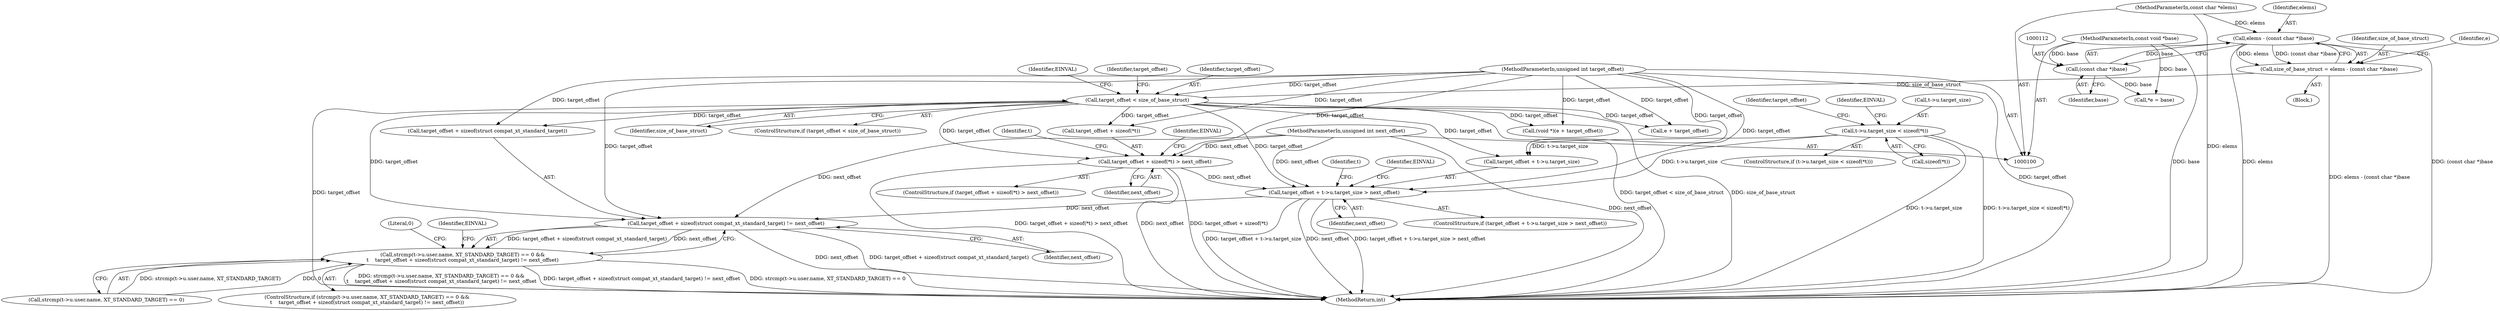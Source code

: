 digraph "0_linux_ce683e5f9d045e5d67d1312a42b359cb2ab2a13c_6@API" {
"1000183" [label="(Call,target_offset + sizeof(struct compat_xt_standard_target) != next_offset)"];
"1000103" [label="(MethodParameterIn,unsigned int target_offset)"];
"1000120" [label="(Call,target_offset < size_of_base_struct)"];
"1000107" [label="(Call,size_of_base_struct = elems - (const char *)base)"];
"1000109" [label="(Call,elems - (const char *)base)"];
"1000102" [label="(MethodParameterIn,const char *elems)"];
"1000111" [label="(Call,(const char *)base)"];
"1000101" [label="(MethodParameterIn,const void *base)"];
"1000158" [label="(Call,target_offset + t->u.target_size > next_offset)"];
"1000145" [label="(Call,t->u.target_size < sizeof(*t))"];
"1000127" [label="(Call,target_offset + sizeof(*t) > next_offset)"];
"1000104" [label="(MethodParameterIn,unsigned int next_offset)"];
"1000171" [label="(Call,strcmp(t->u.user.name, XT_STANDARD_TARGET) == 0 &&\n\t    target_offset + sizeof(struct compat_xt_standard_target) != next_offset)"];
"1000191" [label="(Identifier,EINVAL)"];
"1000177" [label="(Identifier,t)"];
"1000146" [label="(Call,t->u.target_size)"];
"1000139" [label="(Call,(void *)(e + target_offset))"];
"1000122" [label="(Identifier,size_of_base_struct)"];
"1000183" [label="(Call,target_offset + sizeof(struct compat_xt_standard_target) != next_offset)"];
"1000169" [label="(Identifier,EINVAL)"];
"1000113" [label="(Identifier,base)"];
"1000116" [label="(Call,*e = base)"];
"1000170" [label="(ControlStructure,if (strcmp(t->u.user.name, XT_STANDARD_TARGET) == 0 &&\n\t    target_offset + sizeof(struct compat_xt_standard_target) != next_offset))"];
"1000194" [label="(MethodReturn,int)"];
"1000126" [label="(ControlStructure,if (target_offset + sizeof(*t) > next_offset))"];
"1000101" [label="(MethodParameterIn,const void *base)"];
"1000166" [label="(Identifier,next_offset)"];
"1000111" [label="(Call,(const char *)base)"];
"1000144" [label="(ControlStructure,if (t->u.target_size < sizeof(*t)))"];
"1000125" [label="(Identifier,EINVAL)"];
"1000160" [label="(Identifier,target_offset)"];
"1000128" [label="(Call,target_offset + sizeof(*t))"];
"1000107" [label="(Call,size_of_base_struct = elems - (const char *)base)"];
"1000108" [label="(Identifier,size_of_base_struct)"];
"1000158" [label="(Call,target_offset + t->u.target_size > next_offset)"];
"1000133" [label="(Identifier,next_offset)"];
"1000103" [label="(MethodParameterIn,unsigned int target_offset)"];
"1000151" [label="(Call,sizeof(*t))"];
"1000109" [label="(Call,elems - (const char *)base)"];
"1000110" [label="(Identifier,elems)"];
"1000193" [label="(Literal,0)"];
"1000171" [label="(Call,strcmp(t->u.user.name, XT_STANDARD_TARGET) == 0 &&\n\t    target_offset + sizeof(struct compat_xt_standard_target) != next_offset)"];
"1000136" [label="(Identifier,EINVAL)"];
"1000138" [label="(Identifier,t)"];
"1000129" [label="(Identifier,target_offset)"];
"1000121" [label="(Identifier,target_offset)"];
"1000188" [label="(Identifier,next_offset)"];
"1000105" [label="(Block,)"];
"1000102" [label="(MethodParameterIn,const char *elems)"];
"1000104" [label="(MethodParameterIn,unsigned int next_offset)"];
"1000157" [label="(ControlStructure,if (target_offset + t->u.target_size > next_offset))"];
"1000156" [label="(Identifier,EINVAL)"];
"1000184" [label="(Call,target_offset + sizeof(struct compat_xt_standard_target))"];
"1000127" [label="(Call,target_offset + sizeof(*t) > next_offset)"];
"1000141" [label="(Call,e + target_offset)"];
"1000120" [label="(Call,target_offset < size_of_base_struct)"];
"1000159" [label="(Call,target_offset + t->u.target_size)"];
"1000117" [label="(Identifier,e)"];
"1000119" [label="(ControlStructure,if (target_offset < size_of_base_struct))"];
"1000172" [label="(Call,strcmp(t->u.user.name, XT_STANDARD_TARGET) == 0)"];
"1000145" [label="(Call,t->u.target_size < sizeof(*t))"];
"1000183" -> "1000171"  [label="AST: "];
"1000183" -> "1000188"  [label="CFG: "];
"1000184" -> "1000183"  [label="AST: "];
"1000188" -> "1000183"  [label="AST: "];
"1000171" -> "1000183"  [label="CFG: "];
"1000183" -> "1000194"  [label="DDG: next_offset"];
"1000183" -> "1000194"  [label="DDG: target_offset + sizeof(struct compat_xt_standard_target)"];
"1000183" -> "1000171"  [label="DDG: target_offset + sizeof(struct compat_xt_standard_target)"];
"1000183" -> "1000171"  [label="DDG: next_offset"];
"1000103" -> "1000183"  [label="DDG: target_offset"];
"1000120" -> "1000183"  [label="DDG: target_offset"];
"1000158" -> "1000183"  [label="DDG: next_offset"];
"1000104" -> "1000183"  [label="DDG: next_offset"];
"1000103" -> "1000100"  [label="AST: "];
"1000103" -> "1000194"  [label="DDG: target_offset"];
"1000103" -> "1000120"  [label="DDG: target_offset"];
"1000103" -> "1000127"  [label="DDG: target_offset"];
"1000103" -> "1000128"  [label="DDG: target_offset"];
"1000103" -> "1000139"  [label="DDG: target_offset"];
"1000103" -> "1000141"  [label="DDG: target_offset"];
"1000103" -> "1000158"  [label="DDG: target_offset"];
"1000103" -> "1000159"  [label="DDG: target_offset"];
"1000103" -> "1000184"  [label="DDG: target_offset"];
"1000120" -> "1000119"  [label="AST: "];
"1000120" -> "1000122"  [label="CFG: "];
"1000121" -> "1000120"  [label="AST: "];
"1000122" -> "1000120"  [label="AST: "];
"1000125" -> "1000120"  [label="CFG: "];
"1000129" -> "1000120"  [label="CFG: "];
"1000120" -> "1000194"  [label="DDG: target_offset"];
"1000120" -> "1000194"  [label="DDG: target_offset < size_of_base_struct"];
"1000120" -> "1000194"  [label="DDG: size_of_base_struct"];
"1000107" -> "1000120"  [label="DDG: size_of_base_struct"];
"1000120" -> "1000127"  [label="DDG: target_offset"];
"1000120" -> "1000128"  [label="DDG: target_offset"];
"1000120" -> "1000139"  [label="DDG: target_offset"];
"1000120" -> "1000141"  [label="DDG: target_offset"];
"1000120" -> "1000158"  [label="DDG: target_offset"];
"1000120" -> "1000159"  [label="DDG: target_offset"];
"1000120" -> "1000184"  [label="DDG: target_offset"];
"1000107" -> "1000105"  [label="AST: "];
"1000107" -> "1000109"  [label="CFG: "];
"1000108" -> "1000107"  [label="AST: "];
"1000109" -> "1000107"  [label="AST: "];
"1000117" -> "1000107"  [label="CFG: "];
"1000107" -> "1000194"  [label="DDG: elems - (const char *)base"];
"1000109" -> "1000107"  [label="DDG: elems"];
"1000109" -> "1000107"  [label="DDG: (const char *)base"];
"1000109" -> "1000111"  [label="CFG: "];
"1000110" -> "1000109"  [label="AST: "];
"1000111" -> "1000109"  [label="AST: "];
"1000109" -> "1000194"  [label="DDG: elems"];
"1000109" -> "1000194"  [label="DDG: (const char *)base"];
"1000102" -> "1000109"  [label="DDG: elems"];
"1000111" -> "1000109"  [label="DDG: base"];
"1000102" -> "1000100"  [label="AST: "];
"1000102" -> "1000194"  [label="DDG: elems"];
"1000111" -> "1000113"  [label="CFG: "];
"1000112" -> "1000111"  [label="AST: "];
"1000113" -> "1000111"  [label="AST: "];
"1000101" -> "1000111"  [label="DDG: base"];
"1000111" -> "1000116"  [label="DDG: base"];
"1000101" -> "1000100"  [label="AST: "];
"1000101" -> "1000194"  [label="DDG: base"];
"1000101" -> "1000116"  [label="DDG: base"];
"1000158" -> "1000157"  [label="AST: "];
"1000158" -> "1000166"  [label="CFG: "];
"1000159" -> "1000158"  [label="AST: "];
"1000166" -> "1000158"  [label="AST: "];
"1000169" -> "1000158"  [label="CFG: "];
"1000177" -> "1000158"  [label="CFG: "];
"1000158" -> "1000194"  [label="DDG: target_offset + t->u.target_size"];
"1000158" -> "1000194"  [label="DDG: next_offset"];
"1000158" -> "1000194"  [label="DDG: target_offset + t->u.target_size > next_offset"];
"1000145" -> "1000158"  [label="DDG: t->u.target_size"];
"1000127" -> "1000158"  [label="DDG: next_offset"];
"1000104" -> "1000158"  [label="DDG: next_offset"];
"1000145" -> "1000144"  [label="AST: "];
"1000145" -> "1000151"  [label="CFG: "];
"1000146" -> "1000145"  [label="AST: "];
"1000151" -> "1000145"  [label="AST: "];
"1000156" -> "1000145"  [label="CFG: "];
"1000160" -> "1000145"  [label="CFG: "];
"1000145" -> "1000194"  [label="DDG: t->u.target_size"];
"1000145" -> "1000194"  [label="DDG: t->u.target_size < sizeof(*t)"];
"1000145" -> "1000159"  [label="DDG: t->u.target_size"];
"1000127" -> "1000126"  [label="AST: "];
"1000127" -> "1000133"  [label="CFG: "];
"1000128" -> "1000127"  [label="AST: "];
"1000133" -> "1000127"  [label="AST: "];
"1000136" -> "1000127"  [label="CFG: "];
"1000138" -> "1000127"  [label="CFG: "];
"1000127" -> "1000194"  [label="DDG: target_offset + sizeof(*t) > next_offset"];
"1000127" -> "1000194"  [label="DDG: next_offset"];
"1000127" -> "1000194"  [label="DDG: target_offset + sizeof(*t)"];
"1000104" -> "1000127"  [label="DDG: next_offset"];
"1000104" -> "1000100"  [label="AST: "];
"1000104" -> "1000194"  [label="DDG: next_offset"];
"1000171" -> "1000170"  [label="AST: "];
"1000171" -> "1000172"  [label="CFG: "];
"1000172" -> "1000171"  [label="AST: "];
"1000191" -> "1000171"  [label="CFG: "];
"1000193" -> "1000171"  [label="CFG: "];
"1000171" -> "1000194"  [label="DDG: strcmp(t->u.user.name, XT_STANDARD_TARGET) == 0"];
"1000171" -> "1000194"  [label="DDG: strcmp(t->u.user.name, XT_STANDARD_TARGET) == 0 &&\n\t    target_offset + sizeof(struct compat_xt_standard_target) != next_offset"];
"1000171" -> "1000194"  [label="DDG: target_offset + sizeof(struct compat_xt_standard_target) != next_offset"];
"1000172" -> "1000171"  [label="DDG: strcmp(t->u.user.name, XT_STANDARD_TARGET)"];
"1000172" -> "1000171"  [label="DDG: 0"];
}
